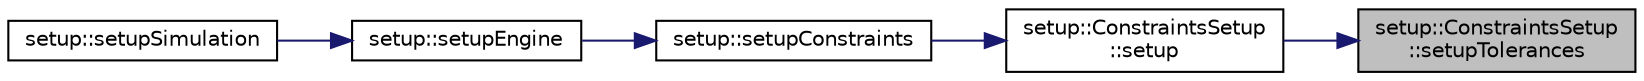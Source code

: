 digraph "setup::ConstraintsSetup::setupTolerances"
{
 // LATEX_PDF_SIZE
  edge [fontname="Helvetica",fontsize="10",labelfontname="Helvetica",labelfontsize="10"];
  node [fontname="Helvetica",fontsize="10",shape=record];
  rankdir="RL";
  Node1 [label="setup::ConstraintsSetup\l::setupTolerances",height=0.2,width=0.4,color="black", fillcolor="grey75", style="filled", fontcolor="black",tooltip="sets constraints tolerances"];
  Node1 -> Node2 [dir="back",color="midnightblue",fontsize="10",style="solid",fontname="Helvetica"];
  Node2 [label="setup::ConstraintsSetup\l::setup",height=0.2,width=0.4,color="black", fillcolor="white", style="filled",URL="$classsetup_1_1ConstraintsSetup.html#a4ee1a5580817fa5af58917d866431469",tooltip="sets constraints data in constraints object"];
  Node2 -> Node3 [dir="back",color="midnightblue",fontsize="10",style="solid",fontname="Helvetica"];
  Node3 [label="setup::setupConstraints",height=0.2,width=0.4,color="black", fillcolor="white", style="filled",URL="$namespacesetup.html#a4c05d45b03c990e339df0f3ccaecf44e",tooltip="constructs a new Constraints Setup:: Constraints Setup object and calls setup"];
  Node3 -> Node4 [dir="back",color="midnightblue",fontsize="10",style="solid",fontname="Helvetica"];
  Node4 [label="setup::setupEngine",height=0.2,width=0.4,color="black", fillcolor="white", style="filled",URL="$namespacesetup.html#aa83171046bbca205b3db6e0cd2dbc4e1",tooltip="setup the engine"];
  Node4 -> Node5 [dir="back",color="midnightblue",fontsize="10",style="solid",fontname="Helvetica"];
  Node5 [label="setup::setupSimulation",height=0.2,width=0.4,color="black", fillcolor="white", style="filled",URL="$namespacesetup.html#a1c000cdfa46aed7d8018017635915ae1",tooltip="setup the engine"];
}
